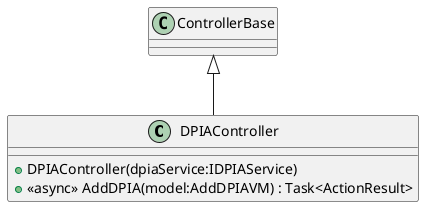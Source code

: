 @startuml
class DPIAController {
    + DPIAController(dpiaService:IDPIAService)
    + <<async>> AddDPIA(model:AddDPIAVM) : Task<ActionResult>
}
ControllerBase <|-- DPIAController
@enduml
